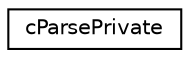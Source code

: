 digraph G
{
  edge [fontname="Helvetica",fontsize="10",labelfontname="Helvetica",labelfontsize="10"];
  node [fontname="Helvetica",fontsize="10",shape=record];
  rankdir="LR";
  Node1 [label="cParsePrivate",height=0.2,width=0.4,color="black", fillcolor="white", style="filled",URL="$classc_parse_private.html",tooltip="The implemention for cParse."];
}
